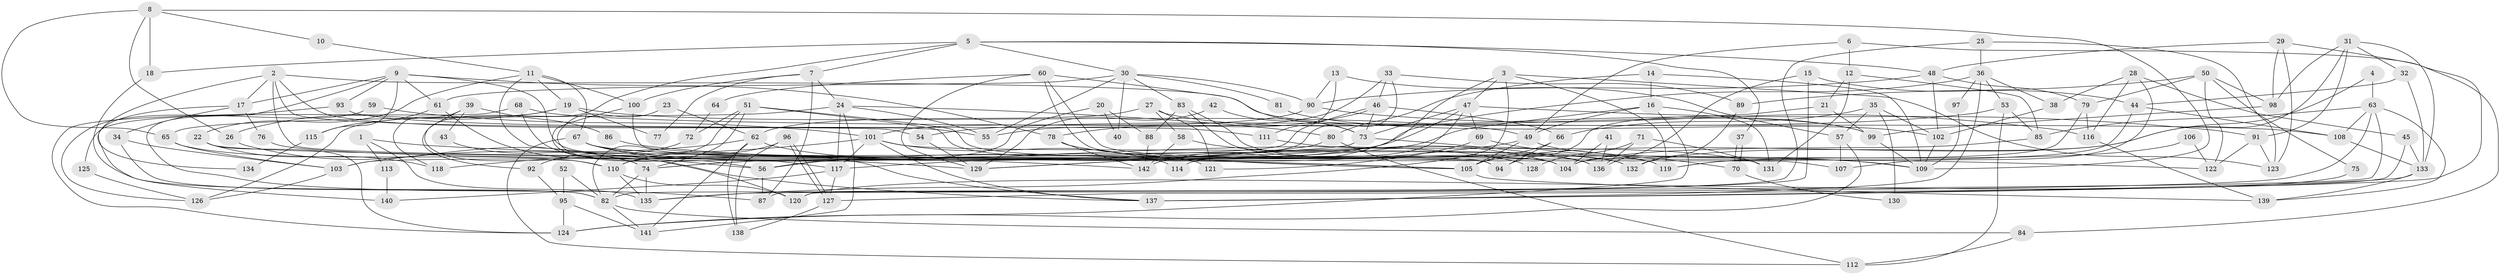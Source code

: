 // Generated by graph-tools (version 1.1) at 2025/36/03/09/25 02:36:19]
// undirected, 142 vertices, 284 edges
graph export_dot {
graph [start="1"]
  node [color=gray90,style=filled];
  1;
  2;
  3;
  4;
  5;
  6;
  7;
  8;
  9;
  10;
  11;
  12;
  13;
  14;
  15;
  16;
  17;
  18;
  19;
  20;
  21;
  22;
  23;
  24;
  25;
  26;
  27;
  28;
  29;
  30;
  31;
  32;
  33;
  34;
  35;
  36;
  37;
  38;
  39;
  40;
  41;
  42;
  43;
  44;
  45;
  46;
  47;
  48;
  49;
  50;
  51;
  52;
  53;
  54;
  55;
  56;
  57;
  58;
  59;
  60;
  61;
  62;
  63;
  64;
  65;
  66;
  67;
  68;
  69;
  70;
  71;
  72;
  73;
  74;
  75;
  76;
  77;
  78;
  79;
  80;
  81;
  82;
  83;
  84;
  85;
  86;
  87;
  88;
  89;
  90;
  91;
  92;
  93;
  94;
  95;
  96;
  97;
  98;
  99;
  100;
  101;
  102;
  103;
  104;
  105;
  106;
  107;
  108;
  109;
  110;
  111;
  112;
  113;
  114;
  115;
  116;
  117;
  118;
  119;
  120;
  121;
  122;
  123;
  124;
  125;
  126;
  127;
  128;
  129;
  130;
  131;
  132;
  133;
  134;
  135;
  136;
  137;
  138;
  139;
  140;
  141;
  142;
  1 -- 135;
  1 -- 122;
  1 -- 113;
  2 -- 55;
  2 -- 99;
  2 -- 17;
  2 -- 54;
  2 -- 94;
  2 -- 134;
  3 -- 135;
  3 -- 119;
  3 -- 47;
  3 -- 123;
  3 -- 142;
  4 -- 105;
  4 -- 63;
  5 -- 7;
  5 -- 18;
  5 -- 30;
  5 -- 37;
  5 -- 48;
  5 -- 92;
  6 -- 49;
  6 -- 84;
  6 -- 12;
  7 -- 24;
  7 -- 87;
  7 -- 77;
  7 -- 100;
  8 -- 109;
  8 -- 65;
  8 -- 10;
  8 -- 18;
  8 -- 26;
  9 -- 93;
  9 -- 78;
  9 -- 17;
  9 -- 61;
  9 -- 87;
  9 -- 115;
  9 -- 129;
  10 -- 11;
  11 -- 100;
  11 -- 56;
  11 -- 19;
  11 -- 22;
  11 -- 67;
  12 -- 21;
  12 -- 85;
  12 -- 131;
  13 -- 57;
  13 -- 90;
  13 -- 111;
  14 -- 16;
  14 -- 109;
  14 -- 80;
  15 -- 44;
  15 -- 136;
  15 -- 87;
  16 -- 49;
  16 -- 74;
  16 -- 124;
  16 -- 131;
  17 -- 34;
  17 -- 76;
  17 -- 140;
  18 -- 82;
  19 -- 26;
  19 -- 49;
  19 -- 77;
  19 -- 126;
  20 -- 56;
  20 -- 88;
  20 -- 40;
  21 -- 94;
  21 -- 99;
  22 -- 105;
  22 -- 118;
  22 -- 124;
  23 -- 56;
  23 -- 62;
  24 -- 117;
  24 -- 80;
  24 -- 55;
  24 -- 65;
  24 -- 141;
  25 -- 82;
  25 -- 123;
  25 -- 36;
  26 -- 74;
  27 -- 99;
  27 -- 62;
  27 -- 58;
  27 -- 121;
  28 -- 116;
  28 -- 45;
  28 -- 38;
  28 -- 107;
  29 -- 137;
  29 -- 48;
  29 -- 98;
  29 -- 123;
  30 -- 61;
  30 -- 40;
  30 -- 55;
  30 -- 81;
  30 -- 83;
  30 -- 90;
  31 -- 133;
  31 -- 98;
  31 -- 32;
  31 -- 91;
  31 -- 132;
  32 -- 133;
  32 -- 44;
  33 -- 110;
  33 -- 55;
  33 -- 46;
  33 -- 89;
  34 -- 82;
  34 -- 103;
  35 -- 102;
  35 -- 66;
  35 -- 57;
  35 -- 130;
  36 -- 53;
  36 -- 38;
  36 -- 74;
  36 -- 97;
  36 -- 137;
  37 -- 70;
  37 -- 70;
  38 -- 102;
  39 -- 118;
  39 -- 110;
  39 -- 43;
  39 -- 86;
  41 -- 104;
  41 -- 136;
  42 -- 129;
  42 -- 73;
  43 -- 74;
  44 -- 108;
  44 -- 119;
  45 -- 127;
  45 -- 133;
  46 -- 66;
  46 -- 73;
  46 -- 78;
  46 -- 103;
  47 -- 91;
  47 -- 69;
  47 -- 73;
  47 -- 114;
  47 -- 117;
  48 -- 79;
  48 -- 90;
  48 -- 102;
  49 -- 105;
  49 -- 56;
  49 -- 109;
  50 -- 89;
  50 -- 79;
  50 -- 75;
  50 -- 98;
  50 -- 122;
  51 -- 104;
  51 -- 74;
  51 -- 72;
  51 -- 82;
  51 -- 121;
  52 -- 95;
  52 -- 82;
  53 -- 112;
  53 -- 54;
  53 -- 85;
  54 -- 129;
  56 -- 87;
  57 -- 124;
  57 -- 107;
  58 -- 104;
  58 -- 142;
  59 -- 101;
  59 -- 126;
  60 -- 73;
  60 -- 129;
  60 -- 64;
  60 -- 94;
  60 -- 104;
  61 -- 137;
  61 -- 115;
  62 -- 103;
  62 -- 119;
  62 -- 138;
  62 -- 141;
  63 -- 85;
  63 -- 120;
  63 -- 108;
  63 -- 135;
  63 -- 139;
  64 -- 72;
  65 -- 103;
  65 -- 110;
  66 -- 94;
  66 -- 105;
  67 -- 137;
  67 -- 105;
  67 -- 112;
  67 -- 128;
  67 -- 132;
  68 -- 117;
  68 -- 108;
  68 -- 125;
  69 -- 121;
  69 -- 70;
  70 -- 130;
  71 -- 131;
  71 -- 136;
  71 -- 128;
  72 -- 92;
  73 -- 129;
  73 -- 136;
  74 -- 82;
  74 -- 135;
  75 -- 120;
  76 -- 142;
  78 -- 142;
  78 -- 105;
  79 -- 116;
  79 -- 104;
  80 -- 129;
  80 -- 112;
  81 -- 102;
  82 -- 141;
  82 -- 84;
  83 -- 132;
  83 -- 88;
  83 -- 136;
  84 -- 112;
  85 -- 104;
  86 -- 109;
  88 -- 142;
  89 -- 132;
  90 -- 101;
  90 -- 116;
  91 -- 123;
  91 -- 122;
  92 -- 95;
  93 -- 111;
  93 -- 124;
  95 -- 124;
  95 -- 141;
  96 -- 110;
  96 -- 127;
  96 -- 127;
  96 -- 138;
  97 -- 109;
  98 -- 99;
  99 -- 109;
  100 -- 107;
  100 -- 120;
  101 -- 117;
  101 -- 114;
  101 -- 118;
  101 -- 119;
  101 -- 137;
  102 -- 109;
  103 -- 126;
  105 -- 139;
  106 -- 122;
  106 -- 119;
  108 -- 133;
  110 -- 135;
  110 -- 120;
  111 -- 131;
  113 -- 140;
  115 -- 134;
  116 -- 139;
  117 -- 127;
  117 -- 140;
  125 -- 126;
  127 -- 138;
  133 -- 139;
  133 -- 137;
}
